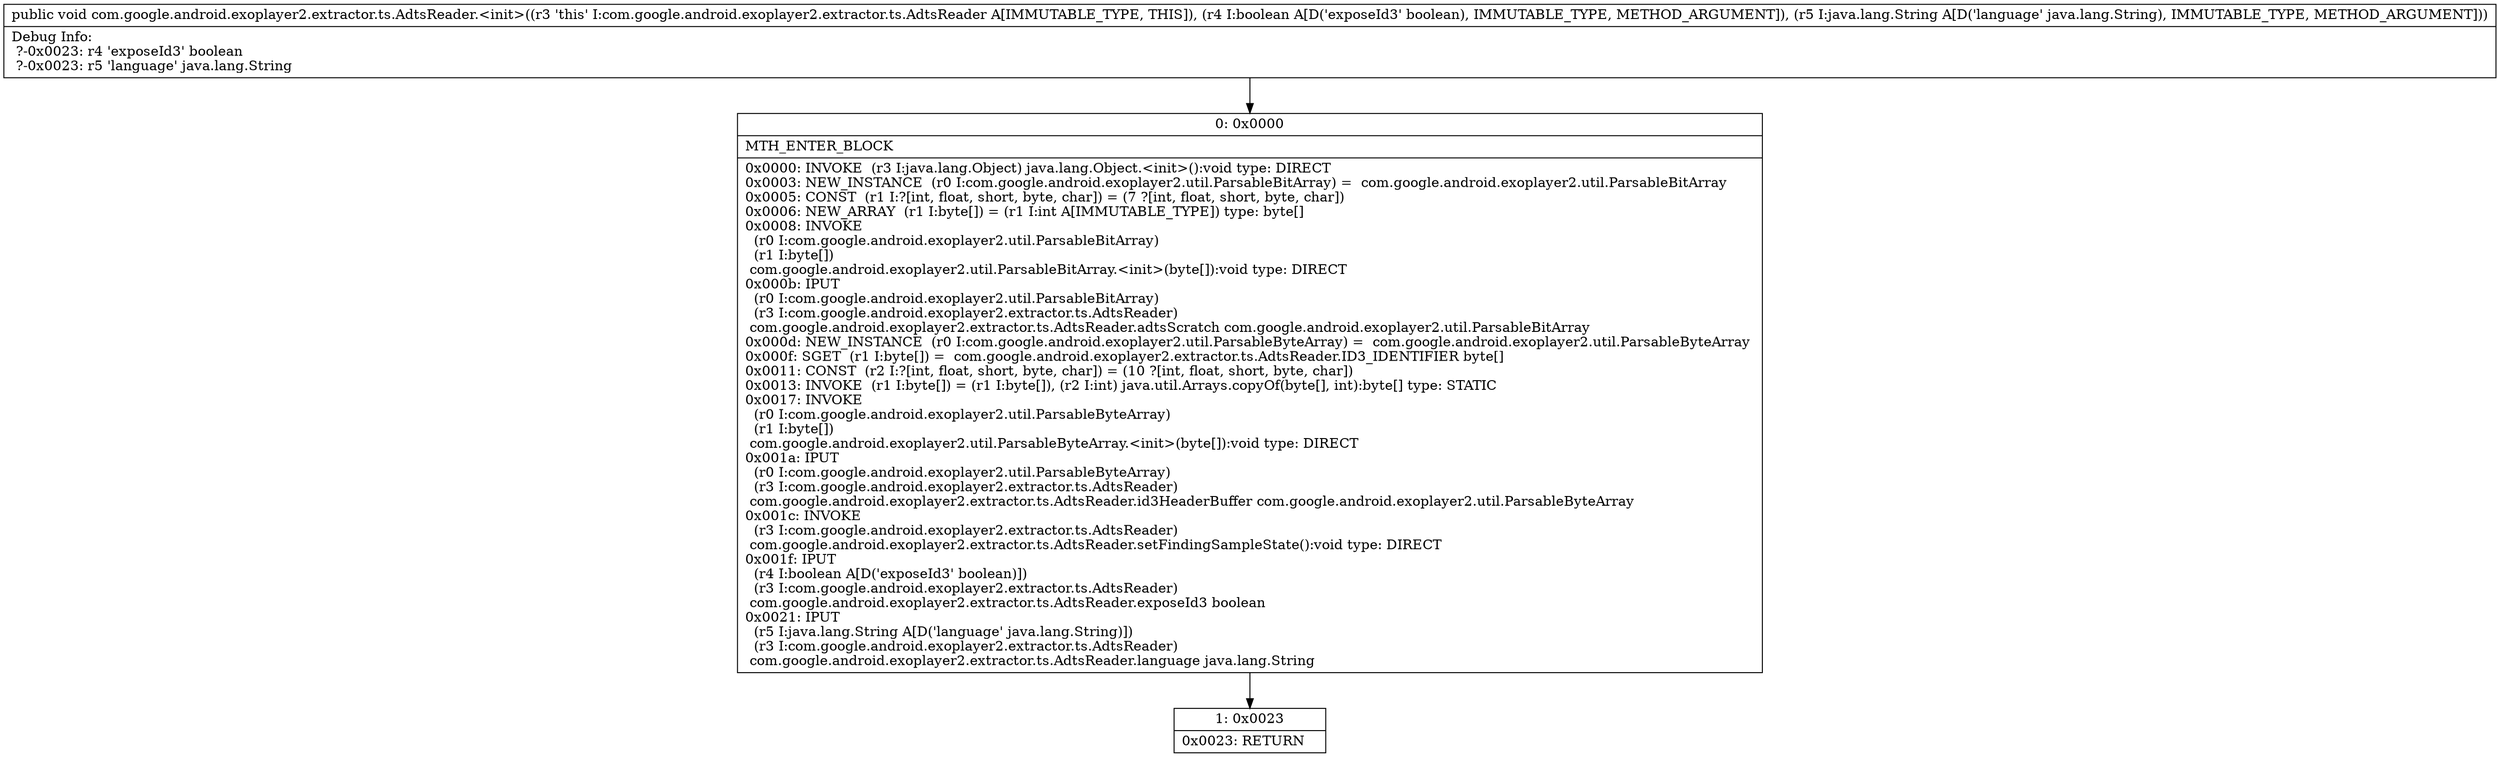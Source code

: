 digraph "CFG forcom.google.android.exoplayer2.extractor.ts.AdtsReader.\<init\>(ZLjava\/lang\/String;)V" {
Node_0 [shape=record,label="{0\:\ 0x0000|MTH_ENTER_BLOCK\l|0x0000: INVOKE  (r3 I:java.lang.Object) java.lang.Object.\<init\>():void type: DIRECT \l0x0003: NEW_INSTANCE  (r0 I:com.google.android.exoplayer2.util.ParsableBitArray) =  com.google.android.exoplayer2.util.ParsableBitArray \l0x0005: CONST  (r1 I:?[int, float, short, byte, char]) = (7 ?[int, float, short, byte, char]) \l0x0006: NEW_ARRAY  (r1 I:byte[]) = (r1 I:int A[IMMUTABLE_TYPE]) type: byte[] \l0x0008: INVOKE  \l  (r0 I:com.google.android.exoplayer2.util.ParsableBitArray)\l  (r1 I:byte[])\l com.google.android.exoplayer2.util.ParsableBitArray.\<init\>(byte[]):void type: DIRECT \l0x000b: IPUT  \l  (r0 I:com.google.android.exoplayer2.util.ParsableBitArray)\l  (r3 I:com.google.android.exoplayer2.extractor.ts.AdtsReader)\l com.google.android.exoplayer2.extractor.ts.AdtsReader.adtsScratch com.google.android.exoplayer2.util.ParsableBitArray \l0x000d: NEW_INSTANCE  (r0 I:com.google.android.exoplayer2.util.ParsableByteArray) =  com.google.android.exoplayer2.util.ParsableByteArray \l0x000f: SGET  (r1 I:byte[]) =  com.google.android.exoplayer2.extractor.ts.AdtsReader.ID3_IDENTIFIER byte[] \l0x0011: CONST  (r2 I:?[int, float, short, byte, char]) = (10 ?[int, float, short, byte, char]) \l0x0013: INVOKE  (r1 I:byte[]) = (r1 I:byte[]), (r2 I:int) java.util.Arrays.copyOf(byte[], int):byte[] type: STATIC \l0x0017: INVOKE  \l  (r0 I:com.google.android.exoplayer2.util.ParsableByteArray)\l  (r1 I:byte[])\l com.google.android.exoplayer2.util.ParsableByteArray.\<init\>(byte[]):void type: DIRECT \l0x001a: IPUT  \l  (r0 I:com.google.android.exoplayer2.util.ParsableByteArray)\l  (r3 I:com.google.android.exoplayer2.extractor.ts.AdtsReader)\l com.google.android.exoplayer2.extractor.ts.AdtsReader.id3HeaderBuffer com.google.android.exoplayer2.util.ParsableByteArray \l0x001c: INVOKE  \l  (r3 I:com.google.android.exoplayer2.extractor.ts.AdtsReader)\l com.google.android.exoplayer2.extractor.ts.AdtsReader.setFindingSampleState():void type: DIRECT \l0x001f: IPUT  \l  (r4 I:boolean A[D('exposeId3' boolean)])\l  (r3 I:com.google.android.exoplayer2.extractor.ts.AdtsReader)\l com.google.android.exoplayer2.extractor.ts.AdtsReader.exposeId3 boolean \l0x0021: IPUT  \l  (r5 I:java.lang.String A[D('language' java.lang.String)])\l  (r3 I:com.google.android.exoplayer2.extractor.ts.AdtsReader)\l com.google.android.exoplayer2.extractor.ts.AdtsReader.language java.lang.String \l}"];
Node_1 [shape=record,label="{1\:\ 0x0023|0x0023: RETURN   \l}"];
MethodNode[shape=record,label="{public void com.google.android.exoplayer2.extractor.ts.AdtsReader.\<init\>((r3 'this' I:com.google.android.exoplayer2.extractor.ts.AdtsReader A[IMMUTABLE_TYPE, THIS]), (r4 I:boolean A[D('exposeId3' boolean), IMMUTABLE_TYPE, METHOD_ARGUMENT]), (r5 I:java.lang.String A[D('language' java.lang.String), IMMUTABLE_TYPE, METHOD_ARGUMENT]))  | Debug Info:\l  ?\-0x0023: r4 'exposeId3' boolean\l  ?\-0x0023: r5 'language' java.lang.String\l}"];
MethodNode -> Node_0;
Node_0 -> Node_1;
}

